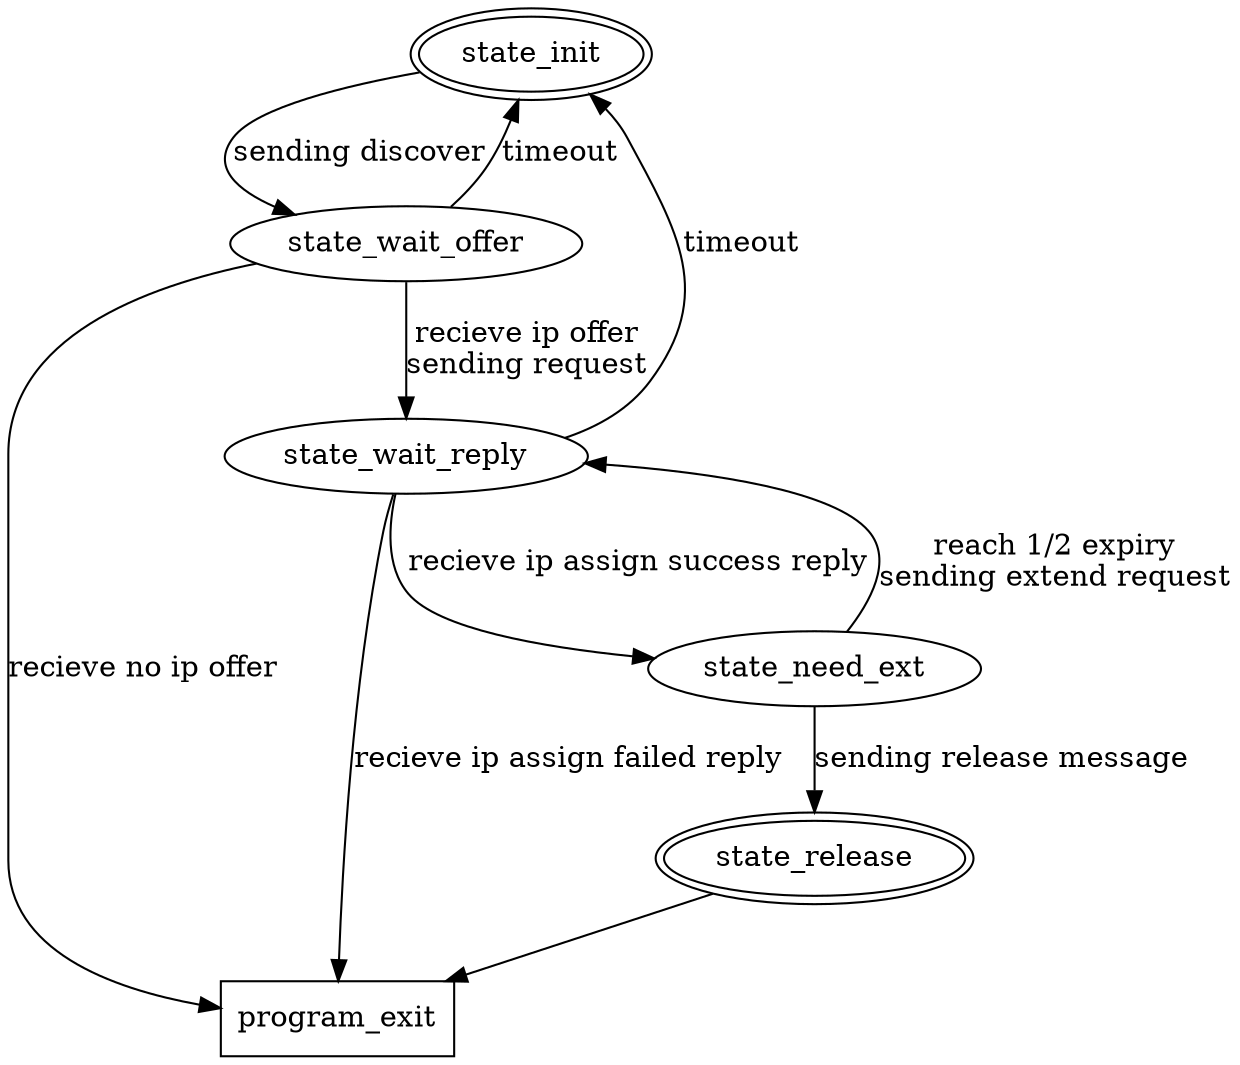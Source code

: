 digraph server {
  state_init [peripheries = 2];
  state_release [peripheries = 2];
  program_exit [shape=box];

  state_init -> state_wait_offer [label = "sending discover"];
  state_wait_offer -> program_exit [label = "recieve no ip offer"];
  state_wait_offer -> state_wait_reply [label = "recieve ip offer\nsending request"];
  state_wait_reply -> state_need_ext [label = "recieve ip assign success reply"];
  state_wait_reply -> program_exit [label = "recieve ip assign failed reply"];
  state_need_ext -> state_wait_reply [label = "reach 1/2 expiry\nsending extend request"];
  state_need_ext -> state_release [label = "sending release message"];
  state_release -> program_exit;

  state_wait_offer -> state_init [label = "timeout"];
  state_wait_reply -> state_init [label = "timeout"];
  state_init [group = 1];
  state_wait_offer [group = 2];
  state_wait_reply [group = 2];
  state_need_ext [group = 2];
  state_release [group = 2];
  program_exit [group = 3];
}
